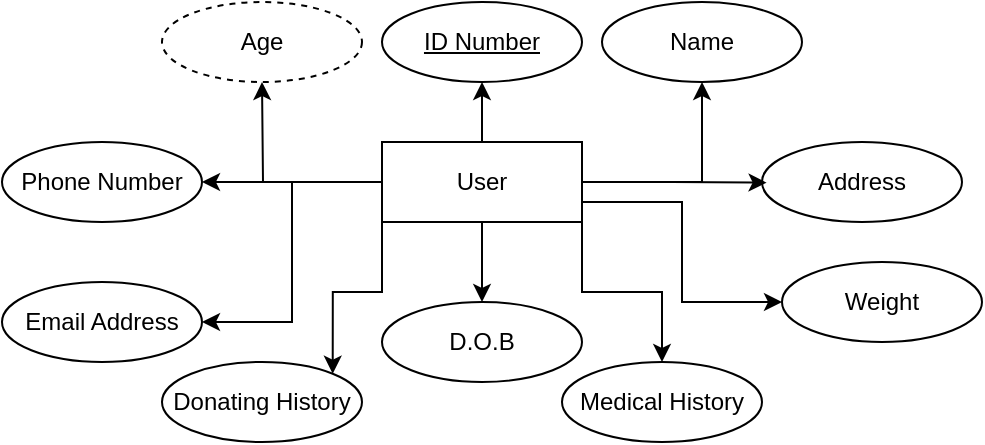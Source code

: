 <mxfile version="22.0.8" type="github">
  <diagram id="R2lEEEUBdFMjLlhIrx00" name="Page-1">
    <mxGraphModel dx="1117" dy="603" grid="1" gridSize="10" guides="1" tooltips="1" connect="1" arrows="1" fold="1" page="1" pageScale="1" pageWidth="850" pageHeight="1100" math="0" shadow="0" extFonts="Permanent Marker^https://fonts.googleapis.com/css?family=Permanent+Marker">
      <root>
        <mxCell id="0" />
        <mxCell id="1" parent="0" />
        <mxCell id="_rmbIt593e3uRn-yPing-3" value="" style="edgeStyle=orthogonalEdgeStyle;rounded=0;orthogonalLoop=1;jettySize=auto;html=1;" edge="1" parent="1" source="_rmbIt593e3uRn-yPing-1" target="_rmbIt593e3uRn-yPing-2">
          <mxGeometry relative="1" as="geometry" />
        </mxCell>
        <mxCell id="_rmbIt593e3uRn-yPing-5" value="" style="edgeStyle=orthogonalEdgeStyle;rounded=0;orthogonalLoop=1;jettySize=auto;html=1;" edge="1" parent="1" source="_rmbIt593e3uRn-yPing-1" target="_rmbIt593e3uRn-yPing-4">
          <mxGeometry relative="1" as="geometry" />
        </mxCell>
        <mxCell id="_rmbIt593e3uRn-yPing-9" style="edgeStyle=orthogonalEdgeStyle;rounded=0;orthogonalLoop=1;jettySize=auto;html=1;" edge="1" parent="1" source="_rmbIt593e3uRn-yPing-1">
          <mxGeometry relative="1" as="geometry">
            <mxPoint x="290" y="220" as="targetPoint" />
          </mxGeometry>
        </mxCell>
        <mxCell id="_rmbIt593e3uRn-yPing-12" value="" style="edgeStyle=orthogonalEdgeStyle;rounded=0;orthogonalLoop=1;jettySize=auto;html=1;" edge="1" parent="1" source="_rmbIt593e3uRn-yPing-1" target="_rmbIt593e3uRn-yPing-11">
          <mxGeometry relative="1" as="geometry" />
        </mxCell>
        <mxCell id="_rmbIt593e3uRn-yPing-21" style="edgeStyle=orthogonalEdgeStyle;rounded=0;orthogonalLoop=1;jettySize=auto;html=1;entryX=1;entryY=0.5;entryDx=0;entryDy=0;" edge="1" parent="1" source="_rmbIt593e3uRn-yPing-1" target="_rmbIt593e3uRn-yPing-19">
          <mxGeometry relative="1" as="geometry" />
        </mxCell>
        <mxCell id="_rmbIt593e3uRn-yPing-26" style="edgeStyle=orthogonalEdgeStyle;rounded=0;orthogonalLoop=1;jettySize=auto;html=1;exitX=1;exitY=0.75;exitDx=0;exitDy=0;entryX=0;entryY=0.5;entryDx=0;entryDy=0;" edge="1" parent="1" source="_rmbIt593e3uRn-yPing-1" target="_rmbIt593e3uRn-yPing-24">
          <mxGeometry relative="1" as="geometry" />
        </mxCell>
        <mxCell id="_rmbIt593e3uRn-yPing-29" style="edgeStyle=orthogonalEdgeStyle;rounded=0;orthogonalLoop=1;jettySize=auto;html=1;exitX=1;exitY=1;exitDx=0;exitDy=0;entryX=0.5;entryY=0;entryDx=0;entryDy=0;" edge="1" parent="1" source="_rmbIt593e3uRn-yPing-1" target="_rmbIt593e3uRn-yPing-28">
          <mxGeometry relative="1" as="geometry" />
        </mxCell>
        <mxCell id="_rmbIt593e3uRn-yPing-31" style="edgeStyle=orthogonalEdgeStyle;rounded=0;orthogonalLoop=1;jettySize=auto;html=1;exitX=0;exitY=1;exitDx=0;exitDy=0;entryX=1;entryY=0;entryDx=0;entryDy=0;" edge="1" parent="1" source="_rmbIt593e3uRn-yPing-1" target="_rmbIt593e3uRn-yPing-30">
          <mxGeometry relative="1" as="geometry" />
        </mxCell>
        <mxCell id="_rmbIt593e3uRn-yPing-1" value="User" style="whiteSpace=wrap;html=1;align=center;" vertex="1" parent="1">
          <mxGeometry x="350" y="250" width="100" height="40" as="geometry" />
        </mxCell>
        <mxCell id="_rmbIt593e3uRn-yPing-2" value="ID Number" style="ellipse;whiteSpace=wrap;html=1;align=center;fontStyle=4;" vertex="1" parent="1">
          <mxGeometry x="350" y="180" width="100" height="40" as="geometry" />
        </mxCell>
        <mxCell id="_rmbIt593e3uRn-yPing-4" value="Name" style="ellipse;whiteSpace=wrap;html=1;align=center;" vertex="1" parent="1">
          <mxGeometry x="460" y="180" width="100" height="40" as="geometry" />
        </mxCell>
        <mxCell id="_rmbIt593e3uRn-yPing-10" value="Age" style="ellipse;whiteSpace=wrap;html=1;align=center;dashed=1;" vertex="1" parent="1">
          <mxGeometry x="240" y="180" width="100" height="40" as="geometry" />
        </mxCell>
        <mxCell id="_rmbIt593e3uRn-yPing-11" value="D.O.B" style="ellipse;whiteSpace=wrap;html=1;align=center;" vertex="1" parent="1">
          <mxGeometry x="350" y="330" width="100" height="40" as="geometry" />
        </mxCell>
        <mxCell id="_rmbIt593e3uRn-yPing-13" value="Address" style="ellipse;whiteSpace=wrap;html=1;align=center;" vertex="1" parent="1">
          <mxGeometry x="540" y="250" width="100" height="40" as="geometry" />
        </mxCell>
        <mxCell id="_rmbIt593e3uRn-yPing-16" style="edgeStyle=orthogonalEdgeStyle;rounded=0;orthogonalLoop=1;jettySize=auto;html=1;entryX=0.023;entryY=0.508;entryDx=0;entryDy=0;entryPerimeter=0;" edge="1" parent="1" source="_rmbIt593e3uRn-yPing-1" target="_rmbIt593e3uRn-yPing-13">
          <mxGeometry relative="1" as="geometry" />
        </mxCell>
        <mxCell id="_rmbIt593e3uRn-yPing-17" value="Phone Number" style="ellipse;whiteSpace=wrap;html=1;align=center;" vertex="1" parent="1">
          <mxGeometry x="160" y="250" width="100" height="40" as="geometry" />
        </mxCell>
        <mxCell id="_rmbIt593e3uRn-yPing-19" value="Email Address" style="ellipse;whiteSpace=wrap;html=1;align=center;" vertex="1" parent="1">
          <mxGeometry x="160" y="320" width="100" height="40" as="geometry" />
        </mxCell>
        <mxCell id="_rmbIt593e3uRn-yPing-20" style="edgeStyle=orthogonalEdgeStyle;rounded=0;orthogonalLoop=1;jettySize=auto;html=1;exitX=0;exitY=0.5;exitDx=0;exitDy=0;entryX=1;entryY=0.5;entryDx=0;entryDy=0;" edge="1" parent="1" source="_rmbIt593e3uRn-yPing-1" target="_rmbIt593e3uRn-yPing-17">
          <mxGeometry relative="1" as="geometry" />
        </mxCell>
        <mxCell id="_rmbIt593e3uRn-yPing-24" value="Weight" style="ellipse;whiteSpace=wrap;html=1;align=center;" vertex="1" parent="1">
          <mxGeometry x="550" y="310" width="100" height="40" as="geometry" />
        </mxCell>
        <mxCell id="_rmbIt593e3uRn-yPing-28" value="Medical History" style="ellipse;whiteSpace=wrap;html=1;align=center;" vertex="1" parent="1">
          <mxGeometry x="440" y="360" width="100" height="40" as="geometry" />
        </mxCell>
        <mxCell id="_rmbIt593e3uRn-yPing-30" value="Donating History" style="ellipse;whiteSpace=wrap;html=1;align=center;" vertex="1" parent="1">
          <mxGeometry x="240" y="360" width="100" height="40" as="geometry" />
        </mxCell>
      </root>
    </mxGraphModel>
  </diagram>
</mxfile>
